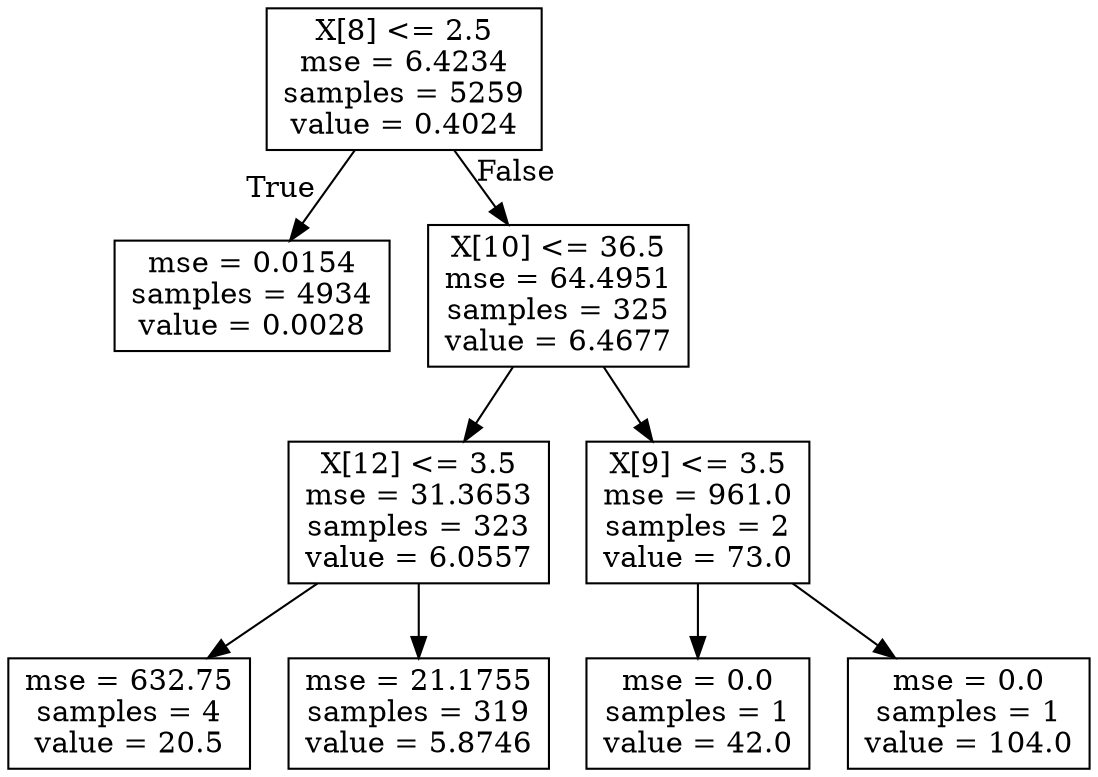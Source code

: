 digraph Tree {
node [shape=box] ;
0 [label="X[8] <= 2.5\nmse = 6.4234\nsamples = 5259\nvalue = 0.4024"] ;
1 [label="mse = 0.0154\nsamples = 4934\nvalue = 0.0028"] ;
0 -> 1 [labeldistance=2.5, labelangle=45, headlabel="True"] ;
2 [label="X[10] <= 36.5\nmse = 64.4951\nsamples = 325\nvalue = 6.4677"] ;
0 -> 2 [labeldistance=2.5, labelangle=-45, headlabel="False"] ;
3 [label="X[12] <= 3.5\nmse = 31.3653\nsamples = 323\nvalue = 6.0557"] ;
2 -> 3 ;
7 [label="mse = 632.75\nsamples = 4\nvalue = 20.5"] ;
3 -> 7 ;
8 [label="mse = 21.1755\nsamples = 319\nvalue = 5.8746"] ;
3 -> 8 ;
4 [label="X[9] <= 3.5\nmse = 961.0\nsamples = 2\nvalue = 73.0"] ;
2 -> 4 ;
5 [label="mse = 0.0\nsamples = 1\nvalue = 42.0"] ;
4 -> 5 ;
6 [label="mse = 0.0\nsamples = 1\nvalue = 104.0"] ;
4 -> 6 ;
}